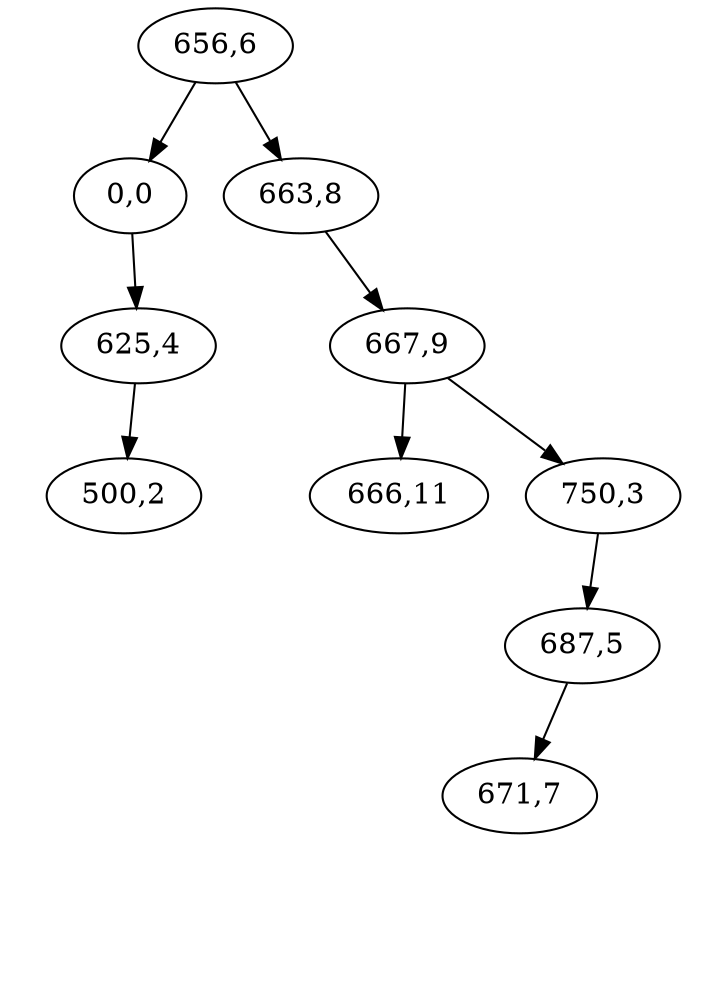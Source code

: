 digraph G{
 0 [label="656,6"]
 0->1
 1 [label="0,0"]
 1->2[style = invis]
 2 [label = "", width = .1, style = invis]
 1->3
 3 [label="625,4"]
 3->4
 4 [label="500,2"]
 4->5[style = invis]
 5 [label = "", width = .1, style = invis]
 4->6[style = invis]
 6 [label = "", width = .1, style = invis]
 3->7[style = invis]
 7 [label = "", width = .1, style = invis]
 0->8
 8 [label="663,8"]
 8->9[style = invis]
 9 [label = "", width = .1, style = invis]
 8->10
 10 [label="667,9"]
 10->11
 11 [label="666,11"]
 11->12[style = invis]
 12 [label = "", width = .1, style = invis]
 11->13[style = invis]
 13 [label = "", width = .1, style = invis]
 10->14
 14 [label="750,3"]
 14->15
 15 [label="687,5"]
 15->16
 16 [label="671,7"]
 16->17[style = invis]
 17 [label = "", width = .1, style = invis]
 16->18[style = invis]
 18 [label = "", width = .1, style = invis]
 15->19[style = invis]
 19 [label = "", width = .1, style = invis]
 14->20[style = invis]
 20 [label = "", width = .1, style = invis]
}
